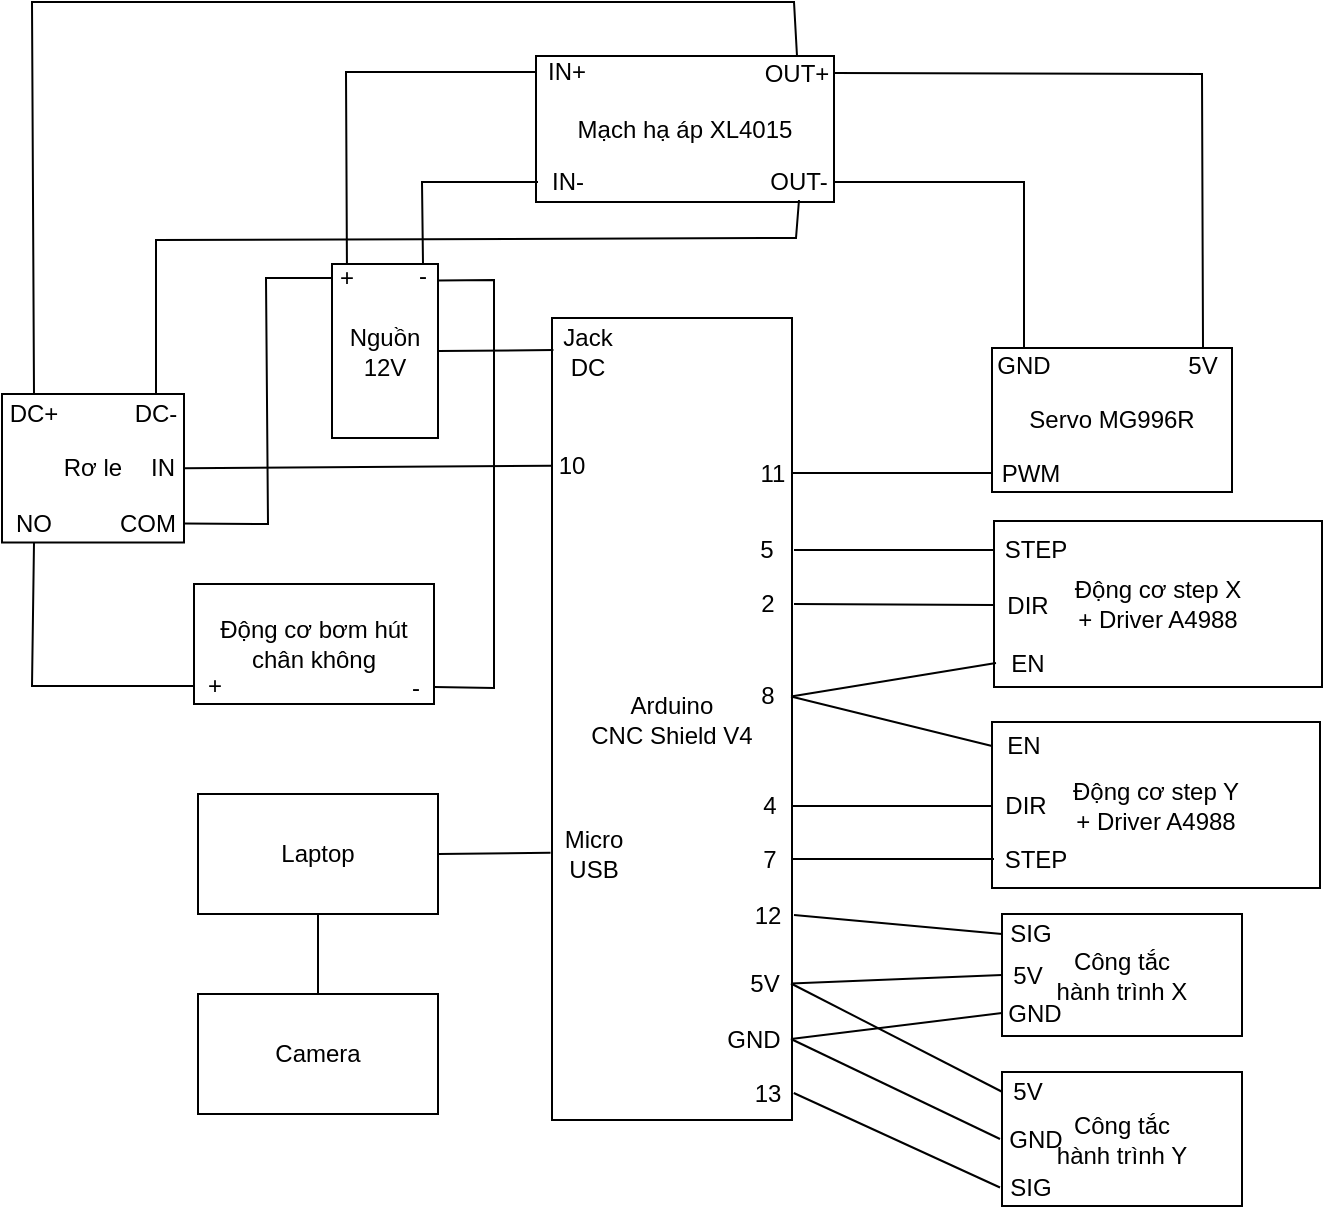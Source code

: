 <mxfile version="20.5.3" type="device"><diagram id="pQs2im6ciDNe_dSSzUYx" name="Page-1"><mxGraphModel dx="1420" dy="608" grid="0" gridSize="10" guides="1" tooltips="1" connect="1" arrows="1" fold="1" page="0" pageScale="1" pageWidth="850" pageHeight="1100" math="0" shadow="0"><root><mxCell id="0"/><mxCell id="1" parent="0"/><mxCell id="WFZw_tfHwOq24B4awdSk-2" value="Arduino&lt;br&gt;CNC Shield V4" style="rounded=0;whiteSpace=wrap;html=1;" vertex="1" parent="1"><mxGeometry x="375" y="280" width="120" height="401" as="geometry"/></mxCell><mxCell id="WFZw_tfHwOq24B4awdSk-3" value="Nguồn 12V" style="rounded=0;whiteSpace=wrap;html=1;" vertex="1" parent="1"><mxGeometry x="265" y="253" width="53" height="87" as="geometry"/></mxCell><mxCell id="WFZw_tfHwOq24B4awdSk-4" value="Laptop" style="rounded=0;whiteSpace=wrap;html=1;" vertex="1" parent="1"><mxGeometry x="198" y="518" width="120" height="60" as="geometry"/></mxCell><mxCell id="WFZw_tfHwOq24B4awdSk-11" value="" style="endArrow=none;html=1;rounded=0;exitX=1;exitY=0.5;exitDx=0;exitDy=0;entryX=-0.006;entryY=0.622;entryDx=0;entryDy=0;entryPerimeter=0;" edge="1" parent="1" source="WFZw_tfHwOq24B4awdSk-4"><mxGeometry width="50" height="50" relative="1" as="geometry"><mxPoint x="406" y="479" as="sourcePoint"/><mxPoint x="374.28" y="547.422" as="targetPoint"/></mxGeometry></mxCell><mxCell id="WFZw_tfHwOq24B4awdSk-12" value="Động cơ step X&lt;br&gt;+ Driver A4988" style="rounded=0;whiteSpace=wrap;html=1;" vertex="1" parent="1"><mxGeometry x="596" y="381.5" width="164" height="83" as="geometry"/></mxCell><mxCell id="WFZw_tfHwOq24B4awdSk-14" value="Servo MG996R" style="rounded=0;whiteSpace=wrap;html=1;" vertex="1" parent="1"><mxGeometry x="595" y="295" width="120" height="72" as="geometry"/></mxCell><mxCell id="WFZw_tfHwOq24B4awdSk-15" value="Camera" style="rounded=0;whiteSpace=wrap;html=1;" vertex="1" parent="1"><mxGeometry x="198" y="618" width="120" height="60" as="geometry"/></mxCell><mxCell id="WFZw_tfHwOq24B4awdSk-16" value="" style="endArrow=none;html=1;rounded=0;entryX=0.5;entryY=1;entryDx=0;entryDy=0;" edge="1" parent="1" source="WFZw_tfHwOq24B4awdSk-15" target="WFZw_tfHwOq24B4awdSk-4"><mxGeometry width="50" height="50" relative="1" as="geometry"><mxPoint x="406" y="528.5" as="sourcePoint"/><mxPoint x="456" y="478.5" as="targetPoint"/></mxGeometry></mxCell><mxCell id="WFZw_tfHwOq24B4awdSk-17" value="Mạch hạ áp XL4015" style="rounded=0;whiteSpace=wrap;html=1;" vertex="1" parent="1"><mxGeometry x="367" y="149" width="149" height="73" as="geometry"/></mxCell><mxCell id="WFZw_tfHwOq24B4awdSk-18" value="" style="endArrow=none;html=1;rounded=0;exitX=1;exitY=0.5;exitDx=0;exitDy=0;entryX=0.006;entryY=0.04;entryDx=0;entryDy=0;entryPerimeter=0;" edge="1" parent="1" source="WFZw_tfHwOq24B4awdSk-3" target="WFZw_tfHwOq24B4awdSk-2"><mxGeometry width="50" height="50" relative="1" as="geometry"><mxPoint x="406" y="439" as="sourcePoint"/><mxPoint x="375" y="325" as="targetPoint"/></mxGeometry></mxCell><mxCell id="WFZw_tfHwOq24B4awdSk-19" value="+" style="text;html=1;strokeColor=none;fillColor=none;align=center;verticalAlign=middle;whiteSpace=wrap;rounded=0;" vertex="1" parent="1"><mxGeometry x="265" y="253" width="15" height="14" as="geometry"/></mxCell><mxCell id="WFZw_tfHwOq24B4awdSk-20" value="-" style="text;html=1;strokeColor=none;fillColor=none;align=center;verticalAlign=middle;whiteSpace=wrap;rounded=0;" vertex="1" parent="1"><mxGeometry x="303" y="253" width="15" height="11" as="geometry"/></mxCell><mxCell id="WFZw_tfHwOq24B4awdSk-21" value="IN+" style="text;html=1;strokeColor=none;fillColor=none;align=center;verticalAlign=middle;whiteSpace=wrap;rounded=0;" vertex="1" parent="1"><mxGeometry x="367" y="149" width="31" height="16" as="geometry"/></mxCell><mxCell id="WFZw_tfHwOq24B4awdSk-23" value="IN-" style="text;html=1;strokeColor=none;fillColor=none;align=center;verticalAlign=middle;whiteSpace=wrap;rounded=0;" vertex="1" parent="1"><mxGeometry x="368" y="205" width="30" height="14" as="geometry"/></mxCell><mxCell id="WFZw_tfHwOq24B4awdSk-24" value="" style="endArrow=none;html=1;rounded=0;entryX=0;entryY=0.5;entryDx=0;entryDy=0;" edge="1" parent="1" source="WFZw_tfHwOq24B4awdSk-19" target="WFZw_tfHwOq24B4awdSk-21"><mxGeometry width="50" height="50" relative="1" as="geometry"><mxPoint x="386" y="281" as="sourcePoint"/><mxPoint x="436" y="231" as="targetPoint"/><Array as="points"><mxPoint x="272" y="157"/></Array></mxGeometry></mxCell><mxCell id="WFZw_tfHwOq24B4awdSk-25" value="" style="endArrow=none;html=1;rounded=0;exitX=0.5;exitY=0;exitDx=0;exitDy=0;entryX=0;entryY=0.5;entryDx=0;entryDy=0;" edge="1" parent="1" source="WFZw_tfHwOq24B4awdSk-20" target="WFZw_tfHwOq24B4awdSk-23"><mxGeometry width="50" height="50" relative="1" as="geometry"><mxPoint x="353" y="231" as="sourcePoint"/><mxPoint x="403" y="181" as="targetPoint"/><Array as="points"><mxPoint x="310" y="212"/></Array></mxGeometry></mxCell><mxCell id="WFZw_tfHwOq24B4awdSk-26" value="OUT+" style="text;html=1;strokeColor=none;fillColor=none;align=center;verticalAlign=middle;whiteSpace=wrap;rounded=0;" vertex="1" parent="1"><mxGeometry x="479" y="149" width="37" height="17" as="geometry"/></mxCell><mxCell id="WFZw_tfHwOq24B4awdSk-27" value="OUT-" style="text;html=1;strokeColor=none;fillColor=none;align=center;verticalAlign=middle;whiteSpace=wrap;rounded=0;" vertex="1" parent="1"><mxGeometry x="481" y="203" width="35" height="18" as="geometry"/></mxCell><mxCell id="WFZw_tfHwOq24B4awdSk-28" value="5V" style="text;html=1;strokeColor=none;fillColor=none;align=center;verticalAlign=middle;whiteSpace=wrap;rounded=0;" vertex="1" parent="1"><mxGeometry x="686" y="295" width="29" height="17" as="geometry"/></mxCell><mxCell id="WFZw_tfHwOq24B4awdSk-29" value="GND" style="text;html=1;strokeColor=none;fillColor=none;align=center;verticalAlign=middle;whiteSpace=wrap;rounded=0;" vertex="1" parent="1"><mxGeometry x="595" y="295" width="32" height="17" as="geometry"/></mxCell><mxCell id="WFZw_tfHwOq24B4awdSk-30" value="" style="endArrow=none;html=1;rounded=0;entryX=1;entryY=0.5;entryDx=0;entryDy=0;exitX=0.5;exitY=0;exitDx=0;exitDy=0;" edge="1" parent="1" source="WFZw_tfHwOq24B4awdSk-28" target="WFZw_tfHwOq24B4awdSk-26"><mxGeometry width="50" height="50" relative="1" as="geometry"><mxPoint x="368" y="340" as="sourcePoint"/><mxPoint x="418" y="290" as="targetPoint"/><Array as="points"><mxPoint x="700" y="158"/></Array></mxGeometry></mxCell><mxCell id="WFZw_tfHwOq24B4awdSk-31" value="" style="endArrow=none;html=1;rounded=0;entryX=1;entryY=0.5;entryDx=0;entryDy=0;exitX=0.5;exitY=0;exitDx=0;exitDy=0;" edge="1" parent="1" source="WFZw_tfHwOq24B4awdSk-29" target="WFZw_tfHwOq24B4awdSk-27"><mxGeometry width="50" height="50" relative="1" as="geometry"><mxPoint x="368" y="340" as="sourcePoint"/><mxPoint x="418" y="290" as="targetPoint"/><Array as="points"><mxPoint x="611" y="212"/></Array></mxGeometry></mxCell><mxCell id="WFZw_tfHwOq24B4awdSk-32" value="PWM" style="text;html=1;strokeColor=none;fillColor=none;align=center;verticalAlign=middle;whiteSpace=wrap;rounded=0;" vertex="1" parent="1"><mxGeometry x="595" y="348" width="39" height="19" as="geometry"/></mxCell><mxCell id="WFZw_tfHwOq24B4awdSk-33" value="Jack DC" style="text;html=1;strokeColor=none;fillColor=none;align=center;verticalAlign=middle;whiteSpace=wrap;rounded=0;" vertex="1" parent="1"><mxGeometry x="375" y="286.25" width="36" height="20.5" as="geometry"/></mxCell><mxCell id="WFZw_tfHwOq24B4awdSk-34" value="Micro USB" style="text;html=1;strokeColor=none;fillColor=none;align=center;verticalAlign=middle;whiteSpace=wrap;rounded=0;" vertex="1" parent="1"><mxGeometry x="375" y="539.5" width="42" height="17" as="geometry"/></mxCell><mxCell id="WFZw_tfHwOq24B4awdSk-35" value="" style="endArrow=none;html=1;rounded=0;entryX=0;entryY=0.5;entryDx=0;entryDy=0;exitX=1;exitY=0.5;exitDx=0;exitDy=0;" edge="1" parent="1" source="WFZw_tfHwOq24B4awdSk-36" target="WFZw_tfHwOq24B4awdSk-32"><mxGeometry width="50" height="50" relative="1" as="geometry"><mxPoint x="299" y="408" as="sourcePoint"/><mxPoint x="349" y="358" as="targetPoint"/></mxGeometry></mxCell><mxCell id="WFZw_tfHwOq24B4awdSk-36" value="11" style="text;html=1;strokeColor=none;fillColor=none;align=center;verticalAlign=middle;whiteSpace=wrap;rounded=0;" vertex="1" parent="1"><mxGeometry x="476" y="345" width="19" height="25" as="geometry"/></mxCell><mxCell id="WFZw_tfHwOq24B4awdSk-37" value="STEP" style="text;html=1;strokeColor=none;fillColor=none;align=center;verticalAlign=middle;whiteSpace=wrap;rounded=0;" vertex="1" parent="1"><mxGeometry x="596" y="381.5" width="42" height="29" as="geometry"/></mxCell><mxCell id="WFZw_tfHwOq24B4awdSk-38" value="DIR" style="text;html=1;strokeColor=none;fillColor=none;align=center;verticalAlign=middle;whiteSpace=wrap;rounded=0;" vertex="1" parent="1"><mxGeometry x="596" y="410.5" width="34" height="26" as="geometry"/></mxCell><mxCell id="WFZw_tfHwOq24B4awdSk-39" value="EN" style="text;html=1;strokeColor=none;fillColor=none;align=center;verticalAlign=middle;whiteSpace=wrap;rounded=0;" vertex="1" parent="1"><mxGeometry x="597" y="440.5" width="32" height="24" as="geometry"/></mxCell><mxCell id="WFZw_tfHwOq24B4awdSk-40" value="5" style="text;html=1;strokeColor=none;fillColor=none;align=center;verticalAlign=middle;whiteSpace=wrap;rounded=0;" vertex="1" parent="1"><mxGeometry x="469" y="385" width="27" height="22" as="geometry"/></mxCell><mxCell id="WFZw_tfHwOq24B4awdSk-41" value="2" style="text;html=1;strokeColor=none;fillColor=none;align=center;verticalAlign=middle;whiteSpace=wrap;rounded=0;" vertex="1" parent="1"><mxGeometry x="470" y="413" width="26" height="20" as="geometry"/></mxCell><mxCell id="WFZw_tfHwOq24B4awdSk-42" value="" style="endArrow=none;html=1;rounded=0;exitX=0;exitY=0.5;exitDx=0;exitDy=0;entryX=1;entryY=0.5;entryDx=0;entryDy=0;" edge="1" parent="1" source="WFZw_tfHwOq24B4awdSk-37" target="WFZw_tfHwOq24B4awdSk-40"><mxGeometry width="50" height="50" relative="1" as="geometry"><mxPoint x="428" y="435.5" as="sourcePoint"/><mxPoint x="478" y="385.5" as="targetPoint"/></mxGeometry></mxCell><mxCell id="WFZw_tfHwOq24B4awdSk-43" value="" style="endArrow=none;html=1;rounded=0;entryX=0;entryY=0.5;entryDx=0;entryDy=0;exitX=1;exitY=0.5;exitDx=0;exitDy=0;" edge="1" parent="1" source="WFZw_tfHwOq24B4awdSk-41" target="WFZw_tfHwOq24B4awdSk-38"><mxGeometry width="50" height="50" relative="1" as="geometry"><mxPoint x="428" y="435.5" as="sourcePoint"/><mxPoint x="478" y="385.5" as="targetPoint"/></mxGeometry></mxCell><mxCell id="WFZw_tfHwOq24B4awdSk-48" value="8" style="text;html=1;strokeColor=none;fillColor=none;align=center;verticalAlign=middle;whiteSpace=wrap;rounded=0;" vertex="1" parent="1"><mxGeometry x="470.5" y="457.5" width="24" height="23.5" as="geometry"/></mxCell><mxCell id="WFZw_tfHwOq24B4awdSk-49" value="" style="endArrow=none;html=1;rounded=0;exitX=0;exitY=0.5;exitDx=0;exitDy=0;entryX=1;entryY=0.5;entryDx=0;entryDy=0;" edge="1" parent="1" source="WFZw_tfHwOq24B4awdSk-39" target="WFZw_tfHwOq24B4awdSk-48"><mxGeometry width="50" height="50" relative="1" as="geometry"><mxPoint x="399" y="497.5" as="sourcePoint"/><mxPoint x="449" y="447.5" as="targetPoint"/></mxGeometry></mxCell><mxCell id="WFZw_tfHwOq24B4awdSk-54" value="4" style="text;html=1;strokeColor=none;fillColor=none;align=center;verticalAlign=middle;whiteSpace=wrap;rounded=0;" vertex="1" parent="1"><mxGeometry x="472.5" y="514.5" width="22" height="19" as="geometry"/></mxCell><mxCell id="WFZw_tfHwOq24B4awdSk-55" value="7" style="text;html=1;strokeColor=none;fillColor=none;align=center;verticalAlign=middle;whiteSpace=wrap;rounded=0;" vertex="1" parent="1"><mxGeometry x="473" y="542.5" width="22" height="16" as="geometry"/></mxCell><mxCell id="WFZw_tfHwOq24B4awdSk-56" value="Động cơ step Y&lt;br&gt;+ Driver A4988" style="rounded=0;whiteSpace=wrap;html=1;" vertex="1" parent="1"><mxGeometry x="595" y="482" width="164" height="83" as="geometry"/></mxCell><mxCell id="WFZw_tfHwOq24B4awdSk-57" value="STEP" style="text;html=1;strokeColor=none;fillColor=none;align=center;verticalAlign=middle;whiteSpace=wrap;rounded=0;" vertex="1" parent="1"><mxGeometry x="596" y="536" width="42" height="29" as="geometry"/></mxCell><mxCell id="WFZw_tfHwOq24B4awdSk-58" value="DIR" style="text;html=1;strokeColor=none;fillColor=none;align=center;verticalAlign=middle;whiteSpace=wrap;rounded=0;" vertex="1" parent="1"><mxGeometry x="595" y="511" width="34" height="26" as="geometry"/></mxCell><mxCell id="WFZw_tfHwOq24B4awdSk-59" value="EN" style="text;html=1;strokeColor=none;fillColor=none;align=center;verticalAlign=middle;whiteSpace=wrap;rounded=0;" vertex="1" parent="1"><mxGeometry x="595" y="482" width="32" height="24" as="geometry"/></mxCell><mxCell id="WFZw_tfHwOq24B4awdSk-60" value="" style="endArrow=none;html=1;rounded=0;entryX=0;entryY=0.5;entryDx=0;entryDy=0;exitX=1;exitY=0.5;exitDx=0;exitDy=0;" edge="1" parent="1" source="WFZw_tfHwOq24B4awdSk-48" target="WFZw_tfHwOq24B4awdSk-59"><mxGeometry width="50" height="50" relative="1" as="geometry"><mxPoint x="424" y="476.5" as="sourcePoint"/><mxPoint x="474" y="426.5" as="targetPoint"/></mxGeometry></mxCell><mxCell id="WFZw_tfHwOq24B4awdSk-61" value="" style="endArrow=none;html=1;rounded=0;entryX=0;entryY=0.5;entryDx=0;entryDy=0;exitX=1;exitY=0.5;exitDx=0;exitDy=0;" edge="1" parent="1" source="WFZw_tfHwOq24B4awdSk-54" target="WFZw_tfHwOq24B4awdSk-58"><mxGeometry width="50" height="50" relative="1" as="geometry"><mxPoint x="424" y="476.5" as="sourcePoint"/><mxPoint x="474" y="426.5" as="targetPoint"/></mxGeometry></mxCell><mxCell id="WFZw_tfHwOq24B4awdSk-62" value="" style="endArrow=none;html=1;rounded=0;entryX=0;entryY=0.5;entryDx=0;entryDy=0;exitX=1;exitY=0.5;exitDx=0;exitDy=0;" edge="1" parent="1" source="WFZw_tfHwOq24B4awdSk-55" target="WFZw_tfHwOq24B4awdSk-57"><mxGeometry width="50" height="50" relative="1" as="geometry"><mxPoint x="424" y="510.5" as="sourcePoint"/><mxPoint x="474" y="460.5" as="targetPoint"/></mxGeometry></mxCell><mxCell id="WFZw_tfHwOq24B4awdSk-63" value="Công tắc &lt;br&gt;hành trình X" style="rounded=0;whiteSpace=wrap;html=1;" vertex="1" parent="1"><mxGeometry x="600" y="578" width="120" height="61" as="geometry"/></mxCell><mxCell id="WFZw_tfHwOq24B4awdSk-64" value="Công tắc &lt;br&gt;hành trình Y" style="rounded=0;whiteSpace=wrap;html=1;" vertex="1" parent="1"><mxGeometry x="600" y="657" width="120" height="67" as="geometry"/></mxCell><mxCell id="WFZw_tfHwOq24B4awdSk-66" value="GND" style="text;html=1;strokeColor=none;fillColor=none;align=center;verticalAlign=middle;whiteSpace=wrap;rounded=0;" vertex="1" parent="1"><mxGeometry x="456.5" y="628" width="38" height="25" as="geometry"/></mxCell><mxCell id="WFZw_tfHwOq24B4awdSk-67" value="5V" style="text;html=1;strokeColor=none;fillColor=none;align=center;verticalAlign=middle;whiteSpace=wrap;rounded=0;" vertex="1" parent="1"><mxGeometry x="600.25" y="656" width="25.75" height="22" as="geometry"/></mxCell><mxCell id="WFZw_tfHwOq24B4awdSk-68" value="5V" style="text;html=1;strokeColor=none;fillColor=none;align=center;verticalAlign=middle;whiteSpace=wrap;rounded=0;" vertex="1" parent="1"><mxGeometry x="467.5" y="601" width="27" height="23.5" as="geometry"/></mxCell><mxCell id="WFZw_tfHwOq24B4awdSk-69" value="5V" style="text;html=1;strokeColor=none;fillColor=none;align=center;verticalAlign=middle;whiteSpace=wrap;rounded=0;" vertex="1" parent="1"><mxGeometry x="600" y="598" width="26" height="21" as="geometry"/></mxCell><mxCell id="WFZw_tfHwOq24B4awdSk-72" value="GND" style="text;html=1;strokeColor=none;fillColor=none;align=center;verticalAlign=middle;whiteSpace=wrap;rounded=0;" vertex="1" parent="1"><mxGeometry x="600" y="616" width="32.5" height="23" as="geometry"/></mxCell><mxCell id="WFZw_tfHwOq24B4awdSk-73" value="GND" style="text;html=1;strokeColor=none;fillColor=none;align=center;verticalAlign=middle;whiteSpace=wrap;rounded=0;" vertex="1" parent="1"><mxGeometry x="599" y="677" width="36.25" height="27" as="geometry"/></mxCell><mxCell id="WFZw_tfHwOq24B4awdSk-74" value="SIG" style="text;html=1;strokeColor=none;fillColor=none;align=center;verticalAlign=middle;whiteSpace=wrap;rounded=0;" vertex="1" parent="1"><mxGeometry x="600" y="578" width="28.5" height="20" as="geometry"/></mxCell><mxCell id="WFZw_tfHwOq24B4awdSk-75" value="SIG" style="text;html=1;strokeColor=none;fillColor=none;align=center;verticalAlign=middle;whiteSpace=wrap;rounded=0;" vertex="1" parent="1"><mxGeometry x="599" y="705.5" width="31" height="18.5" as="geometry"/></mxCell><mxCell id="WFZw_tfHwOq24B4awdSk-81" value="12" style="text;html=1;strokeColor=none;fillColor=none;align=center;verticalAlign=middle;whiteSpace=wrap;rounded=0;" vertex="1" parent="1"><mxGeometry x="470" y="568" width="26" height="21" as="geometry"/></mxCell><mxCell id="WFZw_tfHwOq24B4awdSk-82" value="13" style="text;html=1;strokeColor=none;fillColor=none;align=center;verticalAlign=middle;whiteSpace=wrap;rounded=0;" vertex="1" parent="1"><mxGeometry x="470.13" y="656" width="25.75" height="23" as="geometry"/></mxCell><mxCell id="WFZw_tfHwOq24B4awdSk-90" value="Động cơ bơm hút chân không" style="rounded=0;whiteSpace=wrap;html=1;" vertex="1" parent="1"><mxGeometry x="196" y="413" width="120" height="60" as="geometry"/></mxCell><mxCell id="WFZw_tfHwOq24B4awdSk-94" value="Rơ le" style="rounded=0;whiteSpace=wrap;html=1;" vertex="1" parent="1"><mxGeometry x="100" y="318" width="91" height="74.25" as="geometry"/></mxCell><mxCell id="WFZw_tfHwOq24B4awdSk-95" value="" style="endArrow=none;html=1;rounded=0;entryX=0;entryY=0.5;entryDx=0;entryDy=0;exitX=1;exitY=0.5;exitDx=0;exitDy=0;" edge="1" parent="1" source="WFZw_tfHwOq24B4awdSk-81" target="WFZw_tfHwOq24B4awdSk-74"><mxGeometry width="50" height="50" relative="1" as="geometry"><mxPoint x="418" y="600" as="sourcePoint"/><mxPoint x="468" y="550" as="targetPoint"/></mxGeometry></mxCell><mxCell id="WFZw_tfHwOq24B4awdSk-96" value="" style="endArrow=none;html=1;rounded=0;entryX=0;entryY=0.5;entryDx=0;entryDy=0;exitX=1;exitY=0.5;exitDx=0;exitDy=0;" edge="1" parent="1" source="WFZw_tfHwOq24B4awdSk-68" target="WFZw_tfHwOq24B4awdSk-69"><mxGeometry width="50" height="50" relative="1" as="geometry"><mxPoint x="506" y="588.5" as="sourcePoint"/><mxPoint x="610" y="598" as="targetPoint"/></mxGeometry></mxCell><mxCell id="WFZw_tfHwOq24B4awdSk-97" value="" style="endArrow=none;html=1;rounded=0;entryX=0;entryY=0.5;entryDx=0;entryDy=0;exitX=1;exitY=0.5;exitDx=0;exitDy=0;" edge="1" parent="1" source="WFZw_tfHwOq24B4awdSk-66" target="WFZw_tfHwOq24B4awdSk-72"><mxGeometry width="50" height="50" relative="1" as="geometry"><mxPoint x="516" y="598.5" as="sourcePoint"/><mxPoint x="620" y="608" as="targetPoint"/></mxGeometry></mxCell><mxCell id="WFZw_tfHwOq24B4awdSk-98" value="" style="endArrow=none;html=1;rounded=0;entryX=0;entryY=0.5;entryDx=0;entryDy=0;exitX=1;exitY=0.5;exitDx=0;exitDy=0;" edge="1" parent="1" source="WFZw_tfHwOq24B4awdSk-68" target="WFZw_tfHwOq24B4awdSk-67"><mxGeometry width="50" height="50" relative="1" as="geometry"><mxPoint x="526" y="608.5" as="sourcePoint"/><mxPoint x="630" y="618" as="targetPoint"/></mxGeometry></mxCell><mxCell id="WFZw_tfHwOq24B4awdSk-99" value="" style="endArrow=none;html=1;rounded=0;entryX=0;entryY=0.5;entryDx=0;entryDy=0;exitX=1;exitY=0.5;exitDx=0;exitDy=0;" edge="1" parent="1" source="WFZw_tfHwOq24B4awdSk-66" target="WFZw_tfHwOq24B4awdSk-73"><mxGeometry width="50" height="50" relative="1" as="geometry"><mxPoint x="536" y="618.5" as="sourcePoint"/><mxPoint x="640" y="628" as="targetPoint"/></mxGeometry></mxCell><mxCell id="WFZw_tfHwOq24B4awdSk-100" value="" style="endArrow=none;html=1;rounded=0;entryX=0;entryY=0.5;entryDx=0;entryDy=0;exitX=1;exitY=0.5;exitDx=0;exitDy=0;" edge="1" parent="1" source="WFZw_tfHwOq24B4awdSk-82" target="WFZw_tfHwOq24B4awdSk-75"><mxGeometry width="50" height="50" relative="1" as="geometry"><mxPoint x="546" y="628.5" as="sourcePoint"/><mxPoint x="650" y="638" as="targetPoint"/></mxGeometry></mxCell><mxCell id="WFZw_tfHwOq24B4awdSk-101" value="" style="endArrow=none;html=1;rounded=0;exitX=1;exitY=0.75;exitDx=0;exitDy=0;entryX=1;entryY=0.5;entryDx=0;entryDy=0;" edge="1" parent="1" source="WFZw_tfHwOq24B4awdSk-20" target="WFZw_tfHwOq24B4awdSk-102"><mxGeometry width="50" height="50" relative="1" as="geometry"><mxPoint x="341" y="287" as="sourcePoint"/><mxPoint x="391" y="237" as="targetPoint"/><Array as="points"><mxPoint x="346" y="261"/><mxPoint x="346" y="465"/></Array></mxGeometry></mxCell><mxCell id="WFZw_tfHwOq24B4awdSk-102" value="-" style="text;html=1;strokeColor=none;fillColor=none;align=center;verticalAlign=middle;whiteSpace=wrap;rounded=0;" vertex="1" parent="1"><mxGeometry x="298" y="456" width="18" height="17" as="geometry"/></mxCell><mxCell id="WFZw_tfHwOq24B4awdSk-103" value="+" style="text;html=1;strokeColor=none;fillColor=none;align=center;verticalAlign=middle;whiteSpace=wrap;rounded=0;" vertex="1" parent="1"><mxGeometry x="196" y="455" width="21" height="18" as="geometry"/></mxCell><mxCell id="WFZw_tfHwOq24B4awdSk-104" value="NO" style="text;html=1;strokeColor=none;fillColor=none;align=center;verticalAlign=middle;whiteSpace=wrap;rounded=0;" vertex="1" parent="1"><mxGeometry x="100" y="373.25" width="32" height="19" as="geometry"/></mxCell><mxCell id="WFZw_tfHwOq24B4awdSk-105" value="" style="endArrow=none;html=1;rounded=0;exitX=0;exitY=0.5;exitDx=0;exitDy=0;entryX=0.5;entryY=1;entryDx=0;entryDy=0;" edge="1" parent="1" source="WFZw_tfHwOq24B4awdSk-103" target="WFZw_tfHwOq24B4awdSk-104"><mxGeometry width="50" height="50" relative="1" as="geometry"><mxPoint x="327" y="399" as="sourcePoint"/><mxPoint x="377" y="349" as="targetPoint"/><Array as="points"><mxPoint x="115" y="464"/></Array></mxGeometry></mxCell><mxCell id="WFZw_tfHwOq24B4awdSk-107" value="COM" style="text;html=1;strokeColor=none;fillColor=none;align=center;verticalAlign=middle;whiteSpace=wrap;rounded=0;" vertex="1" parent="1"><mxGeometry x="155" y="374.25" width="36" height="17" as="geometry"/></mxCell><mxCell id="WFZw_tfHwOq24B4awdSk-108" value="" style="endArrow=none;html=1;rounded=0;exitX=1;exitY=0.5;exitDx=0;exitDy=0;entryX=0;entryY=0.5;entryDx=0;entryDy=0;" edge="1" parent="1" source="WFZw_tfHwOq24B4awdSk-107" target="WFZw_tfHwOq24B4awdSk-19"><mxGeometry width="50" height="50" relative="1" as="geometry"><mxPoint x="327" y="318" as="sourcePoint"/><mxPoint x="377" y="268" as="targetPoint"/><Array as="points"><mxPoint x="233" y="383"/><mxPoint x="232" y="260"/></Array></mxGeometry></mxCell><mxCell id="WFZw_tfHwOq24B4awdSk-109" value="DC+" style="text;html=1;strokeColor=none;fillColor=none;align=center;verticalAlign=middle;whiteSpace=wrap;rounded=0;" vertex="1" parent="1"><mxGeometry x="100" y="318" width="32" height="19" as="geometry"/></mxCell><mxCell id="WFZw_tfHwOq24B4awdSk-110" value="DC-" style="text;html=1;strokeColor=none;fillColor=none;align=center;verticalAlign=middle;whiteSpace=wrap;rounded=0;" vertex="1" parent="1"><mxGeometry x="164" y="318" width="26" height="20" as="geometry"/></mxCell><mxCell id="WFZw_tfHwOq24B4awdSk-111" value="" style="endArrow=none;html=1;rounded=0;exitX=0.5;exitY=0;exitDx=0;exitDy=0;entryX=0.5;entryY=0;entryDx=0;entryDy=0;" edge="1" parent="1" source="WFZw_tfHwOq24B4awdSk-109" target="WFZw_tfHwOq24B4awdSk-26"><mxGeometry width="50" height="50" relative="1" as="geometry"><mxPoint x="327" y="277" as="sourcePoint"/><mxPoint x="377" y="227" as="targetPoint"/><Array as="points"><mxPoint x="115" y="122"/><mxPoint x="496" y="122"/></Array></mxGeometry></mxCell><mxCell id="WFZw_tfHwOq24B4awdSk-112" value="" style="endArrow=none;html=1;rounded=0;exitX=0.5;exitY=0;exitDx=0;exitDy=0;entryX=0.5;entryY=1;entryDx=0;entryDy=0;" edge="1" parent="1" source="WFZw_tfHwOq24B4awdSk-110" target="WFZw_tfHwOq24B4awdSk-27"><mxGeometry width="50" height="50" relative="1" as="geometry"><mxPoint x="327" y="277" as="sourcePoint"/><mxPoint x="377" y="227" as="targetPoint"/><Array as="points"><mxPoint x="177" y="241"/><mxPoint x="497" y="240"/></Array></mxGeometry></mxCell><mxCell id="WFZw_tfHwOq24B4awdSk-113" value="IN" style="text;html=1;strokeColor=none;fillColor=none;align=center;verticalAlign=middle;whiteSpace=wrap;rounded=0;" vertex="1" parent="1"><mxGeometry x="170" y="344.69" width="21" height="20.87" as="geometry"/></mxCell><mxCell id="WFZw_tfHwOq24B4awdSk-114" value="10" style="text;html=1;strokeColor=none;fillColor=none;align=center;verticalAlign=middle;whiteSpace=wrap;rounded=0;" vertex="1" parent="1"><mxGeometry x="375" y="342.12" width="20" height="23.44" as="geometry"/></mxCell><mxCell id="WFZw_tfHwOq24B4awdSk-115" value="" style="endArrow=none;html=1;rounded=0;exitX=1;exitY=0.5;exitDx=0;exitDy=0;entryX=0;entryY=0.5;entryDx=0;entryDy=0;" edge="1" parent="1" source="WFZw_tfHwOq24B4awdSk-113" target="WFZw_tfHwOq24B4awdSk-114"><mxGeometry width="50" height="50" relative="1" as="geometry"><mxPoint x="327" y="358" as="sourcePoint"/><mxPoint x="377" y="308" as="targetPoint"/></mxGeometry></mxCell></root></mxGraphModel></diagram></mxfile>